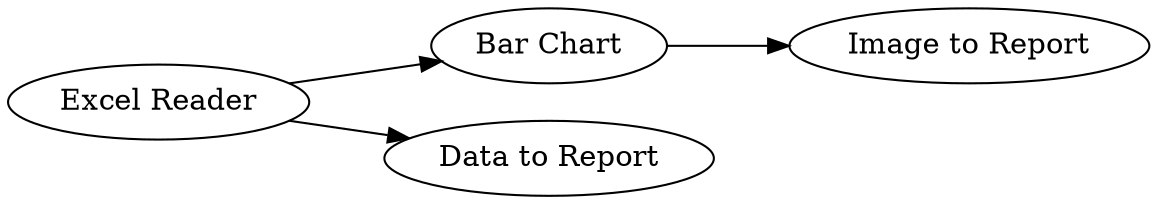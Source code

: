 digraph {
	1 -> 4
	4 -> 3
	1 -> 2
	1 [label="Excel Reader"]
	4 [label="Bar Chart"]
	3 [label="Image to Report"]
	2 [label="Data to Report"]
	rankdir=LR
}
